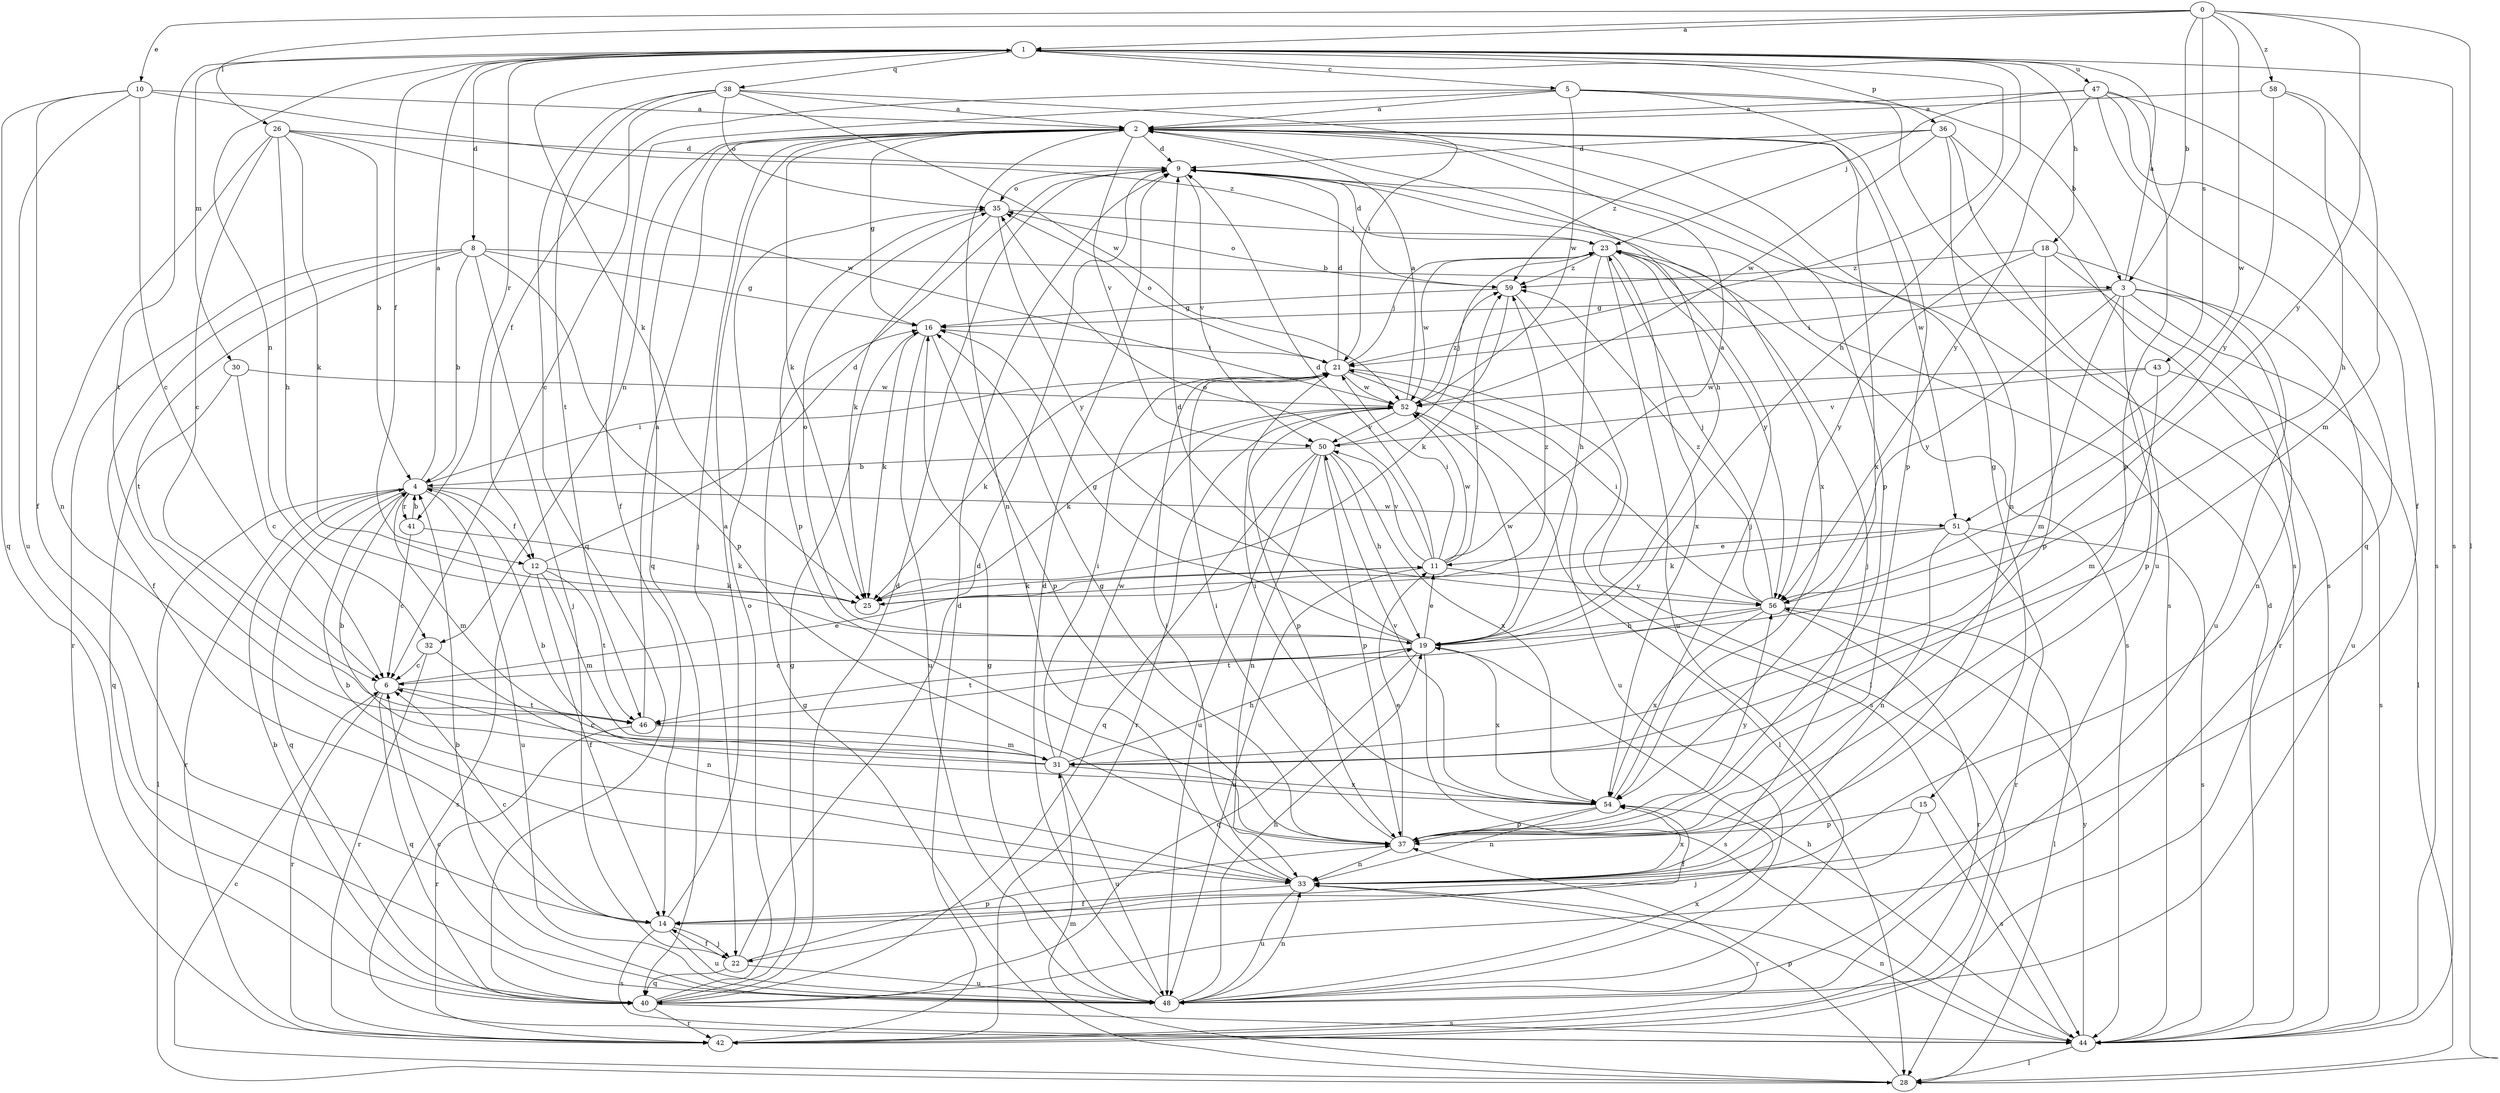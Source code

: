 strict digraph  {
0;
1;
2;
3;
4;
5;
6;
8;
9;
10;
11;
12;
14;
15;
16;
18;
19;
21;
22;
23;
25;
26;
28;
30;
31;
32;
33;
35;
36;
37;
38;
40;
41;
42;
43;
44;
46;
47;
48;
50;
51;
52;
54;
56;
58;
59;
0 -> 1  [label=a];
0 -> 3  [label=b];
0 -> 10  [label=e];
0 -> 26  [label=l];
0 -> 28  [label=l];
0 -> 43  [label=s];
0 -> 51  [label=w];
0 -> 56  [label=y];
0 -> 58  [label=z];
1 -> 5  [label=c];
1 -> 8  [label=d];
1 -> 12  [label=f];
1 -> 18  [label=h];
1 -> 19  [label=h];
1 -> 21  [label=i];
1 -> 25  [label=k];
1 -> 30  [label=m];
1 -> 32  [label=n];
1 -> 36  [label=p];
1 -> 38  [label=q];
1 -> 41  [label=r];
1 -> 44  [label=s];
1 -> 46  [label=t];
1 -> 47  [label=u];
2 -> 9  [label=d];
2 -> 15  [label=g];
2 -> 16  [label=g];
2 -> 19  [label=h];
2 -> 22  [label=j];
2 -> 25  [label=k];
2 -> 32  [label=n];
2 -> 33  [label=n];
2 -> 37  [label=p];
2 -> 40  [label=q];
2 -> 50  [label=v];
2 -> 51  [label=w];
2 -> 54  [label=x];
3 -> 1  [label=a];
3 -> 16  [label=g];
3 -> 21  [label=i];
3 -> 28  [label=l];
3 -> 31  [label=m];
3 -> 33  [label=n];
3 -> 37  [label=p];
3 -> 48  [label=u];
3 -> 56  [label=y];
4 -> 1  [label=a];
4 -> 12  [label=f];
4 -> 21  [label=i];
4 -> 28  [label=l];
4 -> 31  [label=m];
4 -> 40  [label=q];
4 -> 41  [label=r];
4 -> 42  [label=r];
4 -> 48  [label=u];
4 -> 51  [label=w];
5 -> 2  [label=a];
5 -> 3  [label=b];
5 -> 12  [label=f];
5 -> 14  [label=f];
5 -> 37  [label=p];
5 -> 44  [label=s];
5 -> 52  [label=w];
6 -> 11  [label=e];
6 -> 40  [label=q];
6 -> 42  [label=r];
6 -> 46  [label=t];
8 -> 3  [label=b];
8 -> 4  [label=b];
8 -> 14  [label=f];
8 -> 16  [label=g];
8 -> 22  [label=j];
8 -> 37  [label=p];
8 -> 42  [label=r];
8 -> 46  [label=t];
9 -> 35  [label=o];
9 -> 44  [label=s];
9 -> 50  [label=v];
9 -> 54  [label=x];
10 -> 2  [label=a];
10 -> 6  [label=c];
10 -> 14  [label=f];
10 -> 40  [label=q];
10 -> 48  [label=u];
10 -> 59  [label=z];
11 -> 2  [label=a];
11 -> 9  [label=d];
11 -> 21  [label=i];
11 -> 25  [label=k];
11 -> 35  [label=o];
11 -> 48  [label=u];
11 -> 50  [label=v];
11 -> 52  [label=w];
11 -> 56  [label=y];
11 -> 59  [label=z];
12 -> 9  [label=d];
12 -> 14  [label=f];
12 -> 25  [label=k];
12 -> 31  [label=m];
12 -> 44  [label=s];
12 -> 46  [label=t];
14 -> 2  [label=a];
14 -> 6  [label=c];
14 -> 22  [label=j];
14 -> 44  [label=s];
14 -> 48  [label=u];
15 -> 22  [label=j];
15 -> 37  [label=p];
15 -> 44  [label=s];
16 -> 21  [label=i];
16 -> 25  [label=k];
16 -> 37  [label=p];
16 -> 48  [label=u];
18 -> 37  [label=p];
18 -> 42  [label=r];
18 -> 48  [label=u];
18 -> 56  [label=y];
18 -> 59  [label=z];
19 -> 6  [label=c];
19 -> 9  [label=d];
19 -> 11  [label=e];
19 -> 16  [label=g];
19 -> 35  [label=o];
19 -> 40  [label=q];
19 -> 44  [label=s];
19 -> 46  [label=t];
19 -> 52  [label=w];
19 -> 54  [label=x];
21 -> 9  [label=d];
21 -> 23  [label=j];
21 -> 25  [label=k];
21 -> 35  [label=o];
21 -> 44  [label=s];
21 -> 48  [label=u];
21 -> 52  [label=w];
22 -> 9  [label=d];
22 -> 14  [label=f];
22 -> 37  [label=p];
22 -> 40  [label=q];
22 -> 48  [label=u];
23 -> 9  [label=d];
23 -> 19  [label=h];
23 -> 44  [label=s];
23 -> 48  [label=u];
23 -> 52  [label=w];
23 -> 54  [label=x];
23 -> 56  [label=y];
23 -> 59  [label=z];
25 -> 59  [label=z];
26 -> 4  [label=b];
26 -> 6  [label=c];
26 -> 9  [label=d];
26 -> 19  [label=h];
26 -> 25  [label=k];
26 -> 33  [label=n];
26 -> 52  [label=w];
28 -> 6  [label=c];
28 -> 16  [label=g];
28 -> 31  [label=m];
28 -> 37  [label=p];
30 -> 6  [label=c];
30 -> 40  [label=q];
30 -> 52  [label=w];
31 -> 4  [label=b];
31 -> 6  [label=c];
31 -> 19  [label=h];
31 -> 21  [label=i];
31 -> 48  [label=u];
31 -> 52  [label=w];
31 -> 54  [label=x];
32 -> 6  [label=c];
32 -> 33  [label=n];
32 -> 42  [label=r];
33 -> 4  [label=b];
33 -> 14  [label=f];
33 -> 21  [label=i];
33 -> 23  [label=j];
33 -> 42  [label=r];
33 -> 48  [label=u];
33 -> 54  [label=x];
35 -> 23  [label=j];
35 -> 25  [label=k];
35 -> 37  [label=p];
35 -> 56  [label=y];
36 -> 9  [label=d];
36 -> 33  [label=n];
36 -> 44  [label=s];
36 -> 48  [label=u];
36 -> 52  [label=w];
36 -> 59  [label=z];
37 -> 11  [label=e];
37 -> 16  [label=g];
37 -> 21  [label=i];
37 -> 33  [label=n];
37 -> 56  [label=y];
38 -> 2  [label=a];
38 -> 6  [label=c];
38 -> 21  [label=i];
38 -> 35  [label=o];
38 -> 40  [label=q];
38 -> 46  [label=t];
38 -> 52  [label=w];
40 -> 4  [label=b];
40 -> 9  [label=d];
40 -> 16  [label=g];
40 -> 35  [label=o];
40 -> 42  [label=r];
40 -> 44  [label=s];
41 -> 4  [label=b];
41 -> 6  [label=c];
41 -> 25  [label=k];
42 -> 9  [label=d];
43 -> 31  [label=m];
43 -> 44  [label=s];
43 -> 50  [label=v];
43 -> 52  [label=w];
44 -> 9  [label=d];
44 -> 19  [label=h];
44 -> 28  [label=l];
44 -> 33  [label=n];
44 -> 56  [label=y];
46 -> 2  [label=a];
46 -> 31  [label=m];
46 -> 42  [label=r];
47 -> 2  [label=a];
47 -> 14  [label=f];
47 -> 23  [label=j];
47 -> 37  [label=p];
47 -> 40  [label=q];
47 -> 44  [label=s];
47 -> 56  [label=y];
48 -> 4  [label=b];
48 -> 6  [label=c];
48 -> 9  [label=d];
48 -> 16  [label=g];
48 -> 19  [label=h];
48 -> 33  [label=n];
48 -> 54  [label=x];
50 -> 4  [label=b];
50 -> 19  [label=h];
50 -> 23  [label=j];
50 -> 33  [label=n];
50 -> 37  [label=p];
50 -> 40  [label=q];
50 -> 48  [label=u];
50 -> 54  [label=x];
51 -> 11  [label=e];
51 -> 25  [label=k];
51 -> 33  [label=n];
51 -> 42  [label=r];
51 -> 44  [label=s];
52 -> 2  [label=a];
52 -> 25  [label=k];
52 -> 28  [label=l];
52 -> 37  [label=p];
52 -> 42  [label=r];
52 -> 50  [label=v];
52 -> 59  [label=z];
54 -> 4  [label=b];
54 -> 14  [label=f];
54 -> 21  [label=i];
54 -> 23  [label=j];
54 -> 33  [label=n];
54 -> 37  [label=p];
54 -> 50  [label=v];
56 -> 19  [label=h];
56 -> 21  [label=i];
56 -> 23  [label=j];
56 -> 28  [label=l];
56 -> 42  [label=r];
56 -> 46  [label=t];
56 -> 54  [label=x];
56 -> 59  [label=z];
58 -> 2  [label=a];
58 -> 19  [label=h];
58 -> 31  [label=m];
58 -> 56  [label=y];
59 -> 16  [label=g];
59 -> 25  [label=k];
59 -> 28  [label=l];
59 -> 35  [label=o];
}
